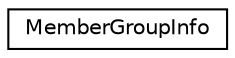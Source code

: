 digraph "类继承关系图"
{
 // INTERACTIVE_SVG=YES
 // LATEX_PDF_SIZE
  edge [fontname="Helvetica",fontsize="10",labelfontname="Helvetica",labelfontsize="10"];
  node [fontname="Helvetica",fontsize="10",shape=record];
  rankdir="LR";
  Node0 [label="MemberGroupInfo",height=0.2,width=0.4,color="black", fillcolor="white", style="filled",URL="$d1/d12/struct_member_group_info.html",tooltip="Data collected for a member group"];
}
